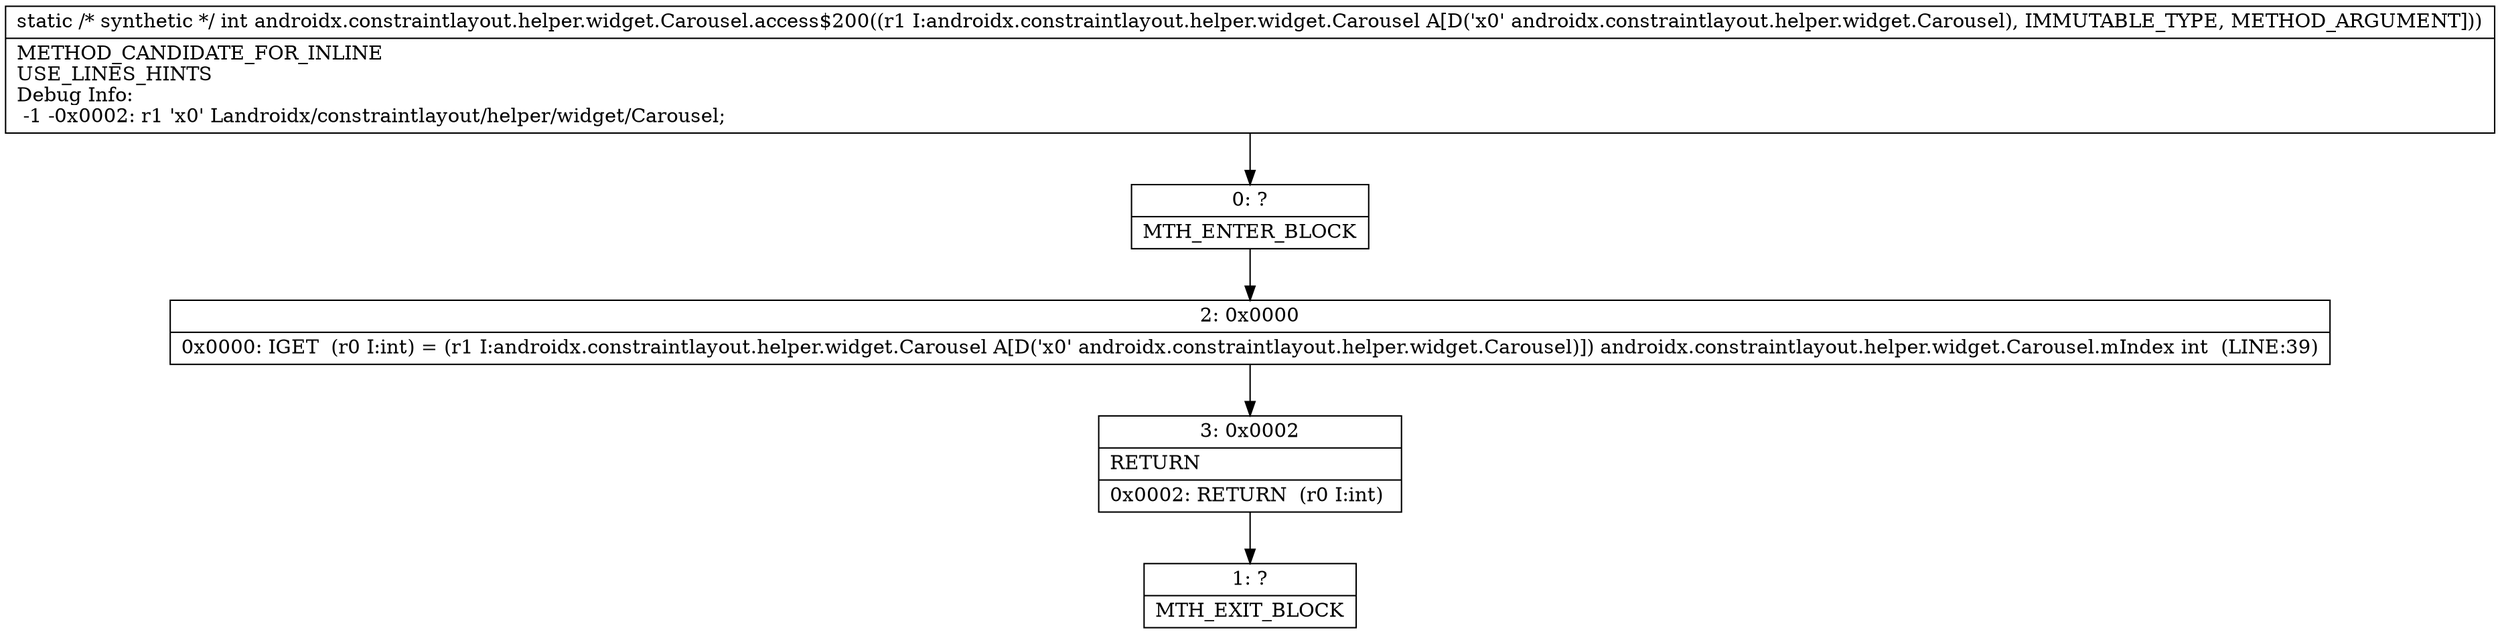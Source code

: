 digraph "CFG forandroidx.constraintlayout.helper.widget.Carousel.access$200(Landroidx\/constraintlayout\/helper\/widget\/Carousel;)I" {
Node_0 [shape=record,label="{0\:\ ?|MTH_ENTER_BLOCK\l}"];
Node_2 [shape=record,label="{2\:\ 0x0000|0x0000: IGET  (r0 I:int) = (r1 I:androidx.constraintlayout.helper.widget.Carousel A[D('x0' androidx.constraintlayout.helper.widget.Carousel)]) androidx.constraintlayout.helper.widget.Carousel.mIndex int  (LINE:39)\l}"];
Node_3 [shape=record,label="{3\:\ 0x0002|RETURN\l|0x0002: RETURN  (r0 I:int) \l}"];
Node_1 [shape=record,label="{1\:\ ?|MTH_EXIT_BLOCK\l}"];
MethodNode[shape=record,label="{static \/* synthetic *\/ int androidx.constraintlayout.helper.widget.Carousel.access$200((r1 I:androidx.constraintlayout.helper.widget.Carousel A[D('x0' androidx.constraintlayout.helper.widget.Carousel), IMMUTABLE_TYPE, METHOD_ARGUMENT]))  | METHOD_CANDIDATE_FOR_INLINE\lUSE_LINES_HINTS\lDebug Info:\l  \-1 \-0x0002: r1 'x0' Landroidx\/constraintlayout\/helper\/widget\/Carousel;\l}"];
MethodNode -> Node_0;Node_0 -> Node_2;
Node_2 -> Node_3;
Node_3 -> Node_1;
}

